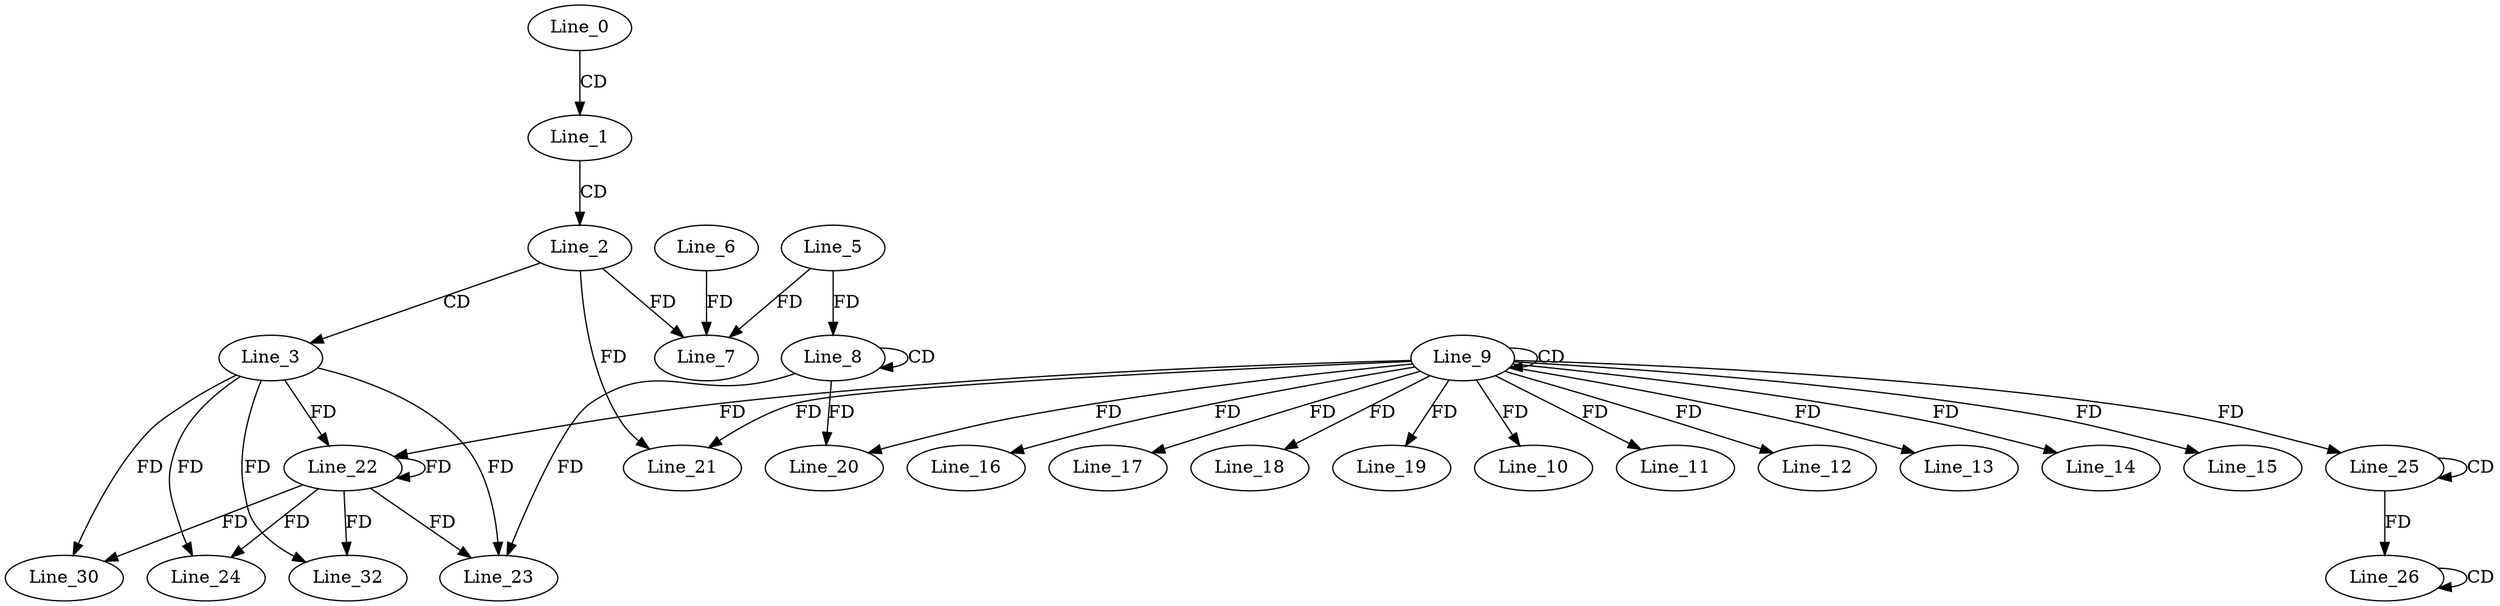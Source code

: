 digraph G {
  Line_0;
  Line_1;
  Line_2;
  Line_3;
  Line_7;
  Line_6;
  Line_5;
  Line_8;
  Line_8;
  Line_9;
  Line_9;
  Line_10;
  Line_11;
  Line_12;
  Line_13;
  Line_14;
  Line_15;
  Line_16;
  Line_17;
  Line_18;
  Line_19;
  Line_20;
  Line_20;
  Line_21;
  Line_22;
  Line_22;
  Line_23;
  Line_24;
  Line_25;
  Line_25;
  Line_26;
  Line_26;
  Line_30;
  Line_32;
  Line_0 -> Line_1 [ label="CD" ];
  Line_1 -> Line_2 [ label="CD" ];
  Line_2 -> Line_3 [ label="CD" ];
  Line_2 -> Line_7 [ label="FD" ];
  Line_6 -> Line_7 [ label="FD" ];
  Line_5 -> Line_7 [ label="FD" ];
  Line_8 -> Line_8 [ label="CD" ];
  Line_5 -> Line_8 [ label="FD" ];
  Line_9 -> Line_9 [ label="CD" ];
  Line_9 -> Line_10 [ label="FD" ];
  Line_9 -> Line_11 [ label="FD" ];
  Line_9 -> Line_12 [ label="FD" ];
  Line_9 -> Line_13 [ label="FD" ];
  Line_9 -> Line_14 [ label="FD" ];
  Line_9 -> Line_15 [ label="FD" ];
  Line_9 -> Line_16 [ label="FD" ];
  Line_9 -> Line_17 [ label="FD" ];
  Line_9 -> Line_18 [ label="FD" ];
  Line_9 -> Line_19 [ label="FD" ];
  Line_9 -> Line_20 [ label="FD" ];
  Line_8 -> Line_20 [ label="FD" ];
  Line_9 -> Line_21 [ label="FD" ];
  Line_2 -> Line_21 [ label="FD" ];
  Line_3 -> Line_22 [ label="FD" ];
  Line_22 -> Line_22 [ label="FD" ];
  Line_9 -> Line_22 [ label="FD" ];
  Line_3 -> Line_23 [ label="FD" ];
  Line_22 -> Line_23 [ label="FD" ];
  Line_8 -> Line_23 [ label="FD" ];
  Line_3 -> Line_24 [ label="FD" ];
  Line_22 -> Line_24 [ label="FD" ];
  Line_25 -> Line_25 [ label="CD" ];
  Line_9 -> Line_25 [ label="FD" ];
  Line_26 -> Line_26 [ label="CD" ];
  Line_25 -> Line_26 [ label="FD" ];
  Line_3 -> Line_30 [ label="FD" ];
  Line_22 -> Line_30 [ label="FD" ];
  Line_3 -> Line_32 [ label="FD" ];
  Line_22 -> Line_32 [ label="FD" ];
}
